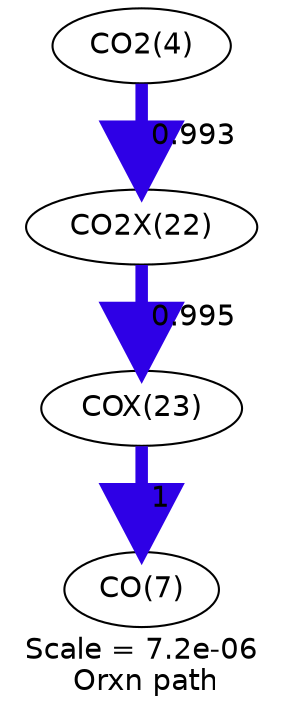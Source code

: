 digraph reaction_paths {
center=1;
s25 -> s2[fontname="Helvetica", penwidth=5.99, arrowsize=3, color="0.7, 1.49, 0.9"
, label=" 0.993"];
s2 -> s3[fontname="Helvetica", penwidth=6, arrowsize=3, color="0.7, 1.49, 0.9"
, label=" 0.995"];
s3 -> s28[fontname="Helvetica", penwidth=6, arrowsize=3, color="0.7, 1.5, 0.9"
, label=" 1"];
s2 [ fontname="Helvetica", label="CO2X(22)"];
s3 [ fontname="Helvetica", label="COX(23)"];
s25 [ fontname="Helvetica", label="CO2(4)"];
s28 [ fontname="Helvetica", label="CO(7)"];
 label = "Scale = 7.2e-06\l Orxn path";
 fontname = "Helvetica";
}
